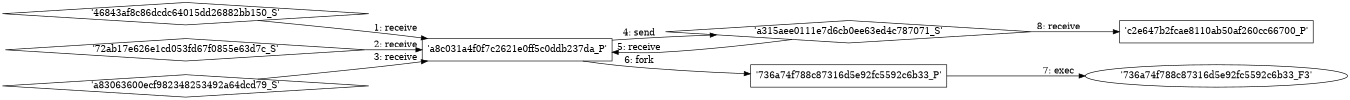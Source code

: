 digraph "D:\Learning\Paper\apt\基于CTI的攻击预警\Dataset\攻击图\ASGfromALLCTI\Research Spotlight Detecting Algorithmically Generated Domains.dot" {
rankdir="LR"
size="9"
fixedsize="false"
splines="true"
nodesep=0.3
ranksep=0
fontsize=10
overlap="scalexy"
engine= "neato"
	"'a8c031a4f0f7c2621e0ff5c0ddb237da_P'" [node_type=Process shape=box]
	"'46843af8c86dcdc64015dd26882bb150_S'" [node_type=Socket shape=diamond]
	"'46843af8c86dcdc64015dd26882bb150_S'" -> "'a8c031a4f0f7c2621e0ff5c0ddb237da_P'" [label="1: receive"]
	"'a8c031a4f0f7c2621e0ff5c0ddb237da_P'" [node_type=Process shape=box]
	"'72ab17e626e1cd053fd67f0855e63d7c_S'" [node_type=Socket shape=diamond]
	"'72ab17e626e1cd053fd67f0855e63d7c_S'" -> "'a8c031a4f0f7c2621e0ff5c0ddb237da_P'" [label="2: receive"]
	"'a8c031a4f0f7c2621e0ff5c0ddb237da_P'" [node_type=Process shape=box]
	"'a83063600ecf982348253492a64dcd79_S'" [node_type=Socket shape=diamond]
	"'a83063600ecf982348253492a64dcd79_S'" -> "'a8c031a4f0f7c2621e0ff5c0ddb237da_P'" [label="3: receive"]
	"'a315aee0111e7d6cb0ee63ed4c787071_S'" [node_type=Socket shape=diamond]
	"'a8c031a4f0f7c2621e0ff5c0ddb237da_P'" [node_type=Process shape=box]
	"'a8c031a4f0f7c2621e0ff5c0ddb237da_P'" -> "'a315aee0111e7d6cb0ee63ed4c787071_S'" [label="4: send"]
	"'a315aee0111e7d6cb0ee63ed4c787071_S'" -> "'a8c031a4f0f7c2621e0ff5c0ddb237da_P'" [label="5: receive"]
	"'a8c031a4f0f7c2621e0ff5c0ddb237da_P'" [node_type=Process shape=box]
	"'736a74f788c87316d5e92fc5592c6b33_P'" [node_type=Process shape=box]
	"'a8c031a4f0f7c2621e0ff5c0ddb237da_P'" -> "'736a74f788c87316d5e92fc5592c6b33_P'" [label="6: fork"]
	"'736a74f788c87316d5e92fc5592c6b33_P'" [node_type=Process shape=box]
	"'736a74f788c87316d5e92fc5592c6b33_F3'" [node_type=File shape=ellipse]
	"'736a74f788c87316d5e92fc5592c6b33_P'" -> "'736a74f788c87316d5e92fc5592c6b33_F3'" [label="7: exec"]
	"'c2e647b2fcae8110ab50af260cc66700_P'" [node_type=Process shape=box]
	"'a315aee0111e7d6cb0ee63ed4c787071_S'" [node_type=Socket shape=diamond]
	"'a315aee0111e7d6cb0ee63ed4c787071_S'" -> "'c2e647b2fcae8110ab50af260cc66700_P'" [label="8: receive"]
}
